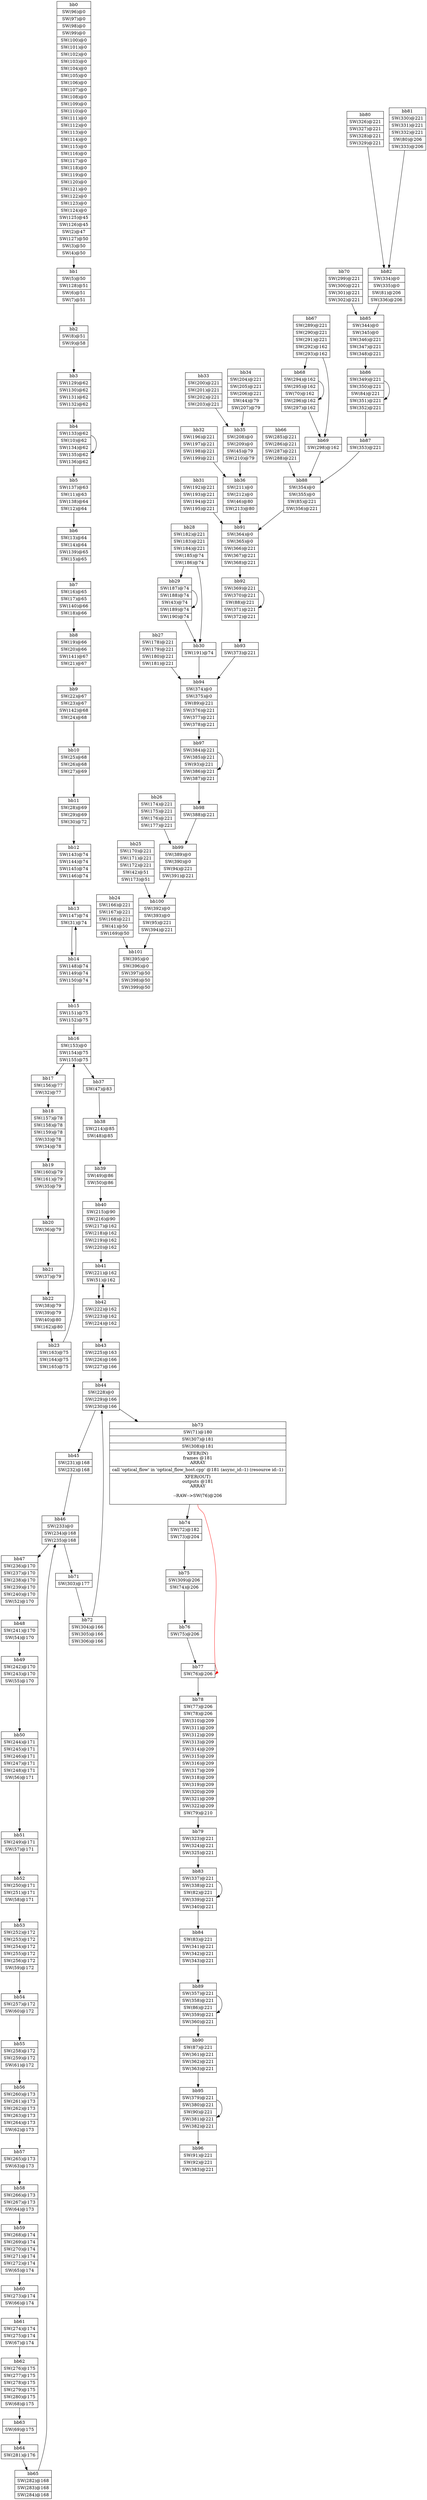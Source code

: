 digraph CDFG {
node [shape=record];
bb0 [shape=record, label = "{bb0|<x0x317e1b0>SW(96)@0\n|<x0x317ba20>SW(97)@0\n|<x0x317bbc0>SW(98)@0\n|<x0x317bcf0>SW(99)@0\n|<x0x317bfc0>SW(100)@0\n|<x0x317c170>SW(101)@0\n|<x0x317c320>SW(102)@0\n|<x0x317f080>SW(103)@0\n|<x0x317f230>SW(104)@0\n|<x0x317f2f0>SW(105)@0\n|<x0x317fb00>SW(106)@0\n|<x0x317f4c0>SW(107)@0\n|<x0x317f670>SW(108)@0\n|<x0x317f7a0>SW(109)@0\n|<x0x317f910>SW(110)@0\n|<x0x3180070>SW(111)@0\n|<x0x3180180>SW(112)@0\n|<x0x3180270>SW(113)@0\n|<x0x3180400>SW(114)@0\n|<x0x31804f0>SW(115)@0\n|<x0x31805e0>SW(116)@0\n|<x0x31806d0>SW(117)@0\n|<x0x3182100>SW(118)@0\n|<x0x3180870>SW(119)@0\n|<x0x3180930>SW(120)@0\n|<x0x3180a60>SW(121)@0\n|<x0x3180c00>SW(122)@0\n|<x0x3180cc0>SW(123)@0\n|<x0x3180db0>SW(124)@0\n|<x0x3180f60>SW(125)@45\n|<x0x31811a0>SW(126)@45\n|<x0x3160ec0>SW(2)@47\n|<x0x31813a0>SW(127)@50\n|<x0x31615c0>SW(3)@50\n|<x0x3161830>SW(4)@50\n}"];
bb1 [shape=record, label = "{bb1|<x0x3161a70>SW(5)@50\n|<x0x3181760>SW(128)@51\n|<x0x3161ba0>SW(6)@51\n|<x0x3161c60>SW(7)@51\n}"];
bb2 [shape=record, label = "{bb2|<x0x3161dc0>SW(8)@51\n|<x0x3161f30>SW(9)@58\n}"];
bb3 [shape=record, label = "{bb3|<x0x3181c70>SW(129)@62\n|<x0x3181d30>SW(130)@62\n|<x0x3182240>SW(131)@62\n|<x0x3182430>SW(132)@62\n}"];
bb4 [shape=record, label = "{bb4|<x0x3182780>SW(133)@62\n|<x0x3162130>SW(10)@62\n|<x0x31828e0>SW(134)@62\n|<x0x31829d0>SW(135)@62\n|<x0x3182b90>SW(136)@62\n}"];
bb5 [shape=record, label = "{bb5|<x0x3182e20>SW(137)@63\n|<x0x31624c0>SW(11)@63\n|<x0x3183080>SW(138)@64\n|<x0x3162690>SW(12)@64\n}"];
bb6 [shape=record, label = "{bb6|<x0x31629c0>SW(13)@64\n|<x0x3162cc0>SW(14)@64\n|<x0x3183500>SW(139)@65\n|<x0x3162f40>SW(15)@65\n}"];
bb7 [shape=record, label = "{bb7|<x0x3163280>SW(16)@65\n|<x0x3163590>SW(17)@65\n|<x0x31838c0>SW(140)@66\n|<x0x3163650>SW(18)@66\n}"];
bb8 [shape=record, label = "{bb8|<x0x3163990>SW(19)@66\n|<x0x3163a30>SW(20)@66\n|<x0x31825b0>SW(141)@67\n|<x0x3163ad0>SW(21)@67\n}"];
bb9 [shape=record, label = "{bb9|<x0x3163d00>SW(22)@67\n|<x0x3163da0>SW(23)@67\n|<x0x3184700>SW(142)@68\n|<x0x3163f10>SW(24)@68\n}"];
bb10 [shape=record, label = "{bb10|<x0x3164090>SW(25)@68\n|<x0x3164130>SW(26)@68\n|<x0x3164370>SW(27)@69\n}"];
bb11 [shape=record, label = "{bb11|<x0x31646c0>SW(28)@69\n|<x0x3164910>SW(29)@69\n|<x0x31652a0>SW(30)@72\n}"];
bb12 [shape=record, label = "{bb12|<x0x3184ee0>SW(143)@74\n|<x0x3184fd0>SW(144)@74\n|<x0x3185150>SW(145)@74\n|<x0x3185240>SW(146)@74\n}"];
bb13 [shape=record, label = "{bb13|<x0x3185480>SW(147)@74\n|<x0x3164a20>SW(31)@74\n}"];
bb14 [shape=record, label = "{bb14|<x0x3185850>SW(148)@74\n|<x0x3185a20>SW(149)@74\n|<x0x3185c40>SW(150)@74\n}"];
bb15 [shape=record, label = "{bb15|<x0x3185f10>SW(151)@75\n|<x0x31860e0>SW(152)@75\n}"];
bb16 [shape=record, label = "{bb16|<x0x31863d0>SW(153)@0\n|<x0x3186490>SW(154)@75\n|<x0x3183ca0>SW(155)@75\n}"];
bb17 [shape=record, label = "{bb17|<x0x31872e0>SW(156)@77\n|<x0x3165ed0>SW(32)@77\n}"];
bb18 [shape=record, label = "{bb18|<x0x3187550>SW(157)@78\n|<x0x3187700>SW(158)@78\n|<x0x31877c0>SW(159)@78\n|<x0x3165fe0>SW(33)@78\n|<x0x3166270>SW(34)@78\n}"];
bb19 [shape=record, label = "{bb19|<x0x3187c10>SW(160)@79\n|<x0x3187d00>SW(161)@79\n|<x0x3166440>SW(35)@79\n}"];
bb20 [shape=record, label = "{bb20|<x0x31665a0>SW(36)@79\n}"];
bb21 [shape=record, label = "{bb21|<x0x3166720>SW(37)@79\n}"];
bb22 [shape=record, label = "{bb22|<x0x3166860>SW(38)@79\n|<x0x3166900>SW(39)@79\n|<x0x31669c0>SW(40)@80\n|<x0x31883a0>SW(162)@80\n}"];
bb23 [shape=record, label = "{bb23|<x0x3188650>SW(163)@75\n|<x0x3188890>SW(164)@75\n|<x0x3188ed0>SW(165)@75\n}"];
bb24 [shape=record, label = "{bb24|<x0x3189150>SW(166)@221\n|<x0x3189240>SW(167)@221\n|<x0x3189330>SW(168)@221\n|<x0x3166c00>SW(41)@50\n|<x0x3189450>SW(169)@50\n}"];
bb25 [shape=record, label = "{bb25|<x0x3189660>SW(170)@221\n|<x0x3189750>SW(171)@221\n|<x0x3189840>SW(172)@221\n|<x0x3166ed0>SW(42)@51\n|<x0x31899e0>SW(173)@51\n}"];
bb26 [shape=record, label = "{bb26|<x0x3189c20>SW(174)@221\n|<x0x3189e70>SW(175)@221\n|<x0x3189f60>SW(176)@221\n|<x0x318a0e0>SW(177)@221\n}"];
bb27 [shape=record, label = "{bb27|<x0x318a320>SW(178)@221\n|<x0x318a3e0>SW(179)@221\n|<x0x318a4a0>SW(180)@221\n|<x0x318a640>SW(181)@221\n}"];
bb28 [shape=record, label = "{bb28|<x0x318a930>SW(182)@221\n|<x0x318b300>SW(183)@221\n|<x0x318b4a0>SW(184)@221\n|<x0x318b6e0>SW(185)@74\n|<x0x318b880>SW(186)@74\n}"];
bb29 [shape=record, label = "{bb29|<x0x318ba70>SW(187)@74\n|<x0x318bb60>SW(188)@74\n|<x0x3167210>SW(43)@74\n|<x0x318bc80>SW(189)@74\n|<x0x318bd70>SW(190)@74\n}"];
bb30 [shape=record, label = "{bb30|<x0x318bfb0>SW(191)@74\n}"];
bb31 [shape=record, label = "{bb31|<x0x318c330>SW(192)@221\n|<x0x318c420>SW(193)@221\n|<x0x318c5c0>SW(194)@221\n|<x0x318c760>SW(195)@221\n}"];
bb32 [shape=record, label = "{bb32|<x0x3186ba0>SW(196)@221\n|<x0x3186df0>SW(197)@221\n|<x0x3186f90>SW(198)@221\n|<x0x318c960>SW(199)@221\n}"];
bb33 [shape=record, label = "{bb33|<x0x318cbf0>SW(200)@221\n|<x0x318ce40>SW(201)@221\n|<x0x318cfe0>SW(202)@221\n|<x0x318e980>SW(203)@221\n}"];
bb34 [shape=record, label = "{bb34|<x0x318ec70>SW(204)@221\n|<x0x318eec0>SW(205)@221\n|<x0x318f060>SW(206)@221\n|<x0x31676c0>SW(44)@79\n|<x0x318fa20>SW(207)@79\n}"];
bb35 [shape=record, label = "{bb35|<x0x318f140>SW(208)@0\n|<x0x318f2c0>SW(209)@0\n|<x0x3167910>SW(45)@79\n|<x0x318f460>SW(210)@79\n}"];
bb36 [shape=record, label = "{bb36|<x0x3190170>SW(211)@0\n|<x0x31902a0>SW(212)@0\n|<x0x3167b80>SW(46)@80\n|<x0x31903c0>SW(213)@80\n}"];
bb37 [shape=record, label = "{bb37|<x0x3168a70>SW(47)@83\n}"];
bb38 [shape=record, label = "{bb38|<x0x31907f0>SW(214)@85\n|<x0x3168bb0>SW(48)@85\n}"];
bb39 [shape=record, label = "{bb39|<x0x3168e80>SW(49)@86\n|<x0x3169120>SW(50)@86\n}"];
bb40 [shape=record, label = "{bb40|<x0x3190be0>SW(215)@90\n|<x0x3190dc0>SW(216)@90\n|<x0x3190e80>SW(217)@162\n|<x0x31910e0>SW(218)@162\n|<x0x3191340>SW(219)@162\n|<x0x3191510>SW(220)@162\n}"];
bb41 [shape=record, label = "{bb41|<x0x31917a0>SW(221)@162\n|<x0x31693d0>SW(51)@162\n}"];
bb42 [shape=record, label = "{bb42|<x0x3191ac0>SW(222)@162\n|<x0x3191c90>SW(223)@162\n|<x0x3191eb0>SW(224)@162\n}"];
bb43 [shape=record, label = "{bb43|<x0x31923a0>SW(225)@163\n|<x0x3192600>SW(226)@166\n|<x0x31926c0>SW(227)@166\n}"];
bb44 [shape=record, label = "{bb44|<x0x3192900>SW(228)@0\n|<x0x31929c0>SW(229)@166\n|<x0x3192ab0>SW(230)@166\n}"];
bb45 [shape=record, label = "{bb45|<x0x3192da0>SW(231)@168\n|<x0x3192e90>SW(232)@168\n}"];
bb46 [shape=record, label = "{bb46|<x0x31930d0>SW(233)@0\n|<x0x3193270>SW(234)@168\n|<x0x3193480>SW(235)@168\n}"];
bb47 [shape=record, label = "{bb47|<x0x3193750>SW(236)@170\n|<x0x3194100>SW(237)@170\n|<x0x3193ea0>SW(238)@170\n|<x0x3193940>SW(239)@170\n|<x0x3193b20>SW(240)@170\n|<x0x3169850>SW(52)@170\n}"];
bb48 [shape=record, label = "{bb48|<x0x3194760>SW(241)@170\n|<x0x3169d90>SW(54)@170\n}"];
bb49 [shape=record, label = "{bb49|<x0x3194b10>SW(242)@170\n|<x0x3194cb0>SW(243)@170\n|<x0x316a130>SW(55)@170\n}"];
bb50 [shape=record, label = "{bb50|<x0x3194f50>SW(244)@171\n|<x0x31950f0>SW(245)@171\n|<x0x31951e0>SW(246)@171\n|<x0x31952d0>SW(247)@171\n|<x0x3195550>SW(248)@171\n|<x0x316a270>SW(56)@171\n}"];
bb51 [shape=record, label = "{bb51|<x0x3195870>SW(249)@171\n|<x0x316a510>SW(57)@171\n}"];
bb52 [shape=record, label = "{bb52|<x0x3195ba0>SW(250)@171\n|<x0x3195c90>SW(251)@171\n|<x0x316a7d0>SW(58)@171\n}"];
bb53 [shape=record, label = "{bb53|<x0x3195f00>SW(252)@172\n|<x0x3196140>SW(253)@172\n|<x0x31962e0>SW(254)@172\n|<x0x3196cc0>SW(255)@172\n|<x0x3196f40>SW(256)@172\n|<x0x316b3f0>SW(59)@172\n}"];
bb54 [shape=record, label = "{bb54|<x0x3197260>SW(257)@172\n|<x0x316b550>SW(60)@172\n}"];
bb55 [shape=record, label = "{bb55|<x0x3197660>SW(258)@172\n|<x0x3197800>SW(259)@172\n|<x0x316b7a0>SW(61)@172\n}"];
bb56 [shape=record, label = "{bb56|<x0x3197a50>SW(260)@173\n|<x0x3197c90>SW(261)@173\n|<x0x3197d80>SW(262)@173\n|<x0x3197f50>SW(263)@173\n|<x0x3198130>SW(264)@173\n|<x0x316b900>SW(62)@173\n}"];
bb57 [shape=record, label = "{bb57|<x0x3198450>SW(265)@173\n|<x0x316bc20>SW(63)@173\n}"];
bb58 [shape=record, label = "{bb58|<x0x3198850>SW(266)@173\n|<x0x31989f0>SW(267)@173\n|<x0x316bd60>SW(64)@173\n}"];
bb59 [shape=record, label = "{bb59|<x0x3199020>SW(268)@174\n|<x0x3199260>SW(269)@174\n|<x0x3199400>SW(270)@174\n|<x0x31994a0>SW(271)@174\n|<x0x3199590>SW(272)@174\n|<x0x316bf70>SW(65)@174\n}"];
bb60 [shape=record, label = "{bb60|<x0x3199800>SW(273)@174\n|<x0x316c0f0>SW(66)@174\n}"];
bb61 [shape=record, label = "{bb61|<x0x3199a70>SW(274)@174\n|<x0x3199cb0>SW(275)@174\n|<x0x316c3b0>SW(67)@174\n}"];
bb62 [shape=record, label = "{bb62|<x0x3199fb0>SW(276)@175\n|<x0x319a150>SW(277)@175\n|<x0x319a2f0>SW(278)@175\n|<x0x319a3e0>SW(279)@175\n|<x0x319a520>SW(280)@175\n|<x0x316c690>SW(68)@175\n}"];
bb63 [shape=record, label = "{bb63|<x0x316c930>SW(69)@175\n}"];
bb64 [shape=record, label = "{bb64|<x0x319a910>SW(281)@176\n}"];
bb65 [shape=record, label = "{bb65|<x0x319ce60>SW(282)@168\n|<x0x319d0a0>SW(283)@168\n|<x0x318dc80>SW(284)@168\n}"];
bb66 [shape=record, label = "{bb66|<x0x318dff0>SW(285)@221\n|<x0x318e190>SW(286)@221\n|<x0x318e300>SW(287)@221\n|<x0x318e540>SW(288)@221\n}"];
bb67 [shape=record, label = "{bb67|<x0x318e800>SW(289)@221\n|<x0x319d750>SW(290)@221\n|<x0x319d8f0>SW(291)@221\n|<x0x319db30>SW(292)@162\n|<x0x319dcd0>SW(293)@162\n}"];
bb68 [shape=record, label = "{bb68|<x0x319df10>SW(294)@162\n|<x0x319e170>SW(295)@162\n|<x0x316ccf0>SW(70)@162\n|<x0x319e290>SW(296)@162\n|<x0x319e410>SW(297)@162\n}"];
bb69 [shape=record, label = "{bb69|<x0x319e650>SW(298)@162\n}"];
bb70 [shape=record, label = "{bb70|<x0x319e9d0>SW(299)@221\n|<x0x319eac0>SW(300)@221\n|<x0x319ec60>SW(301)@221\n|<x0x319ee00>SW(302)@221\n}"];
bb71 [shape=record, label = "{bb71|<x0x319f0c0>SW(303)@177\n}"];
bb72 [shape=record, label = "{bb72|<x0x319f370>SW(304)@166\n|<x0x319f5b0>SW(305)@166\n|<x0x319f780>SW(306)@166\n}"];
bb73 [shape=record, label = "{bb73|<x0x316d9f0>SW(71)@180\n|<x0x319fb00>SW(307)@181\n|<x0x319fbf0>SW(308)@181\n|<x0x31b1a70>XFER(IN)\nframes @181\nARRAY\n|<x0x24b4330>call 'optical_flow' in 'optical_flow_host.cpp' @181 (async_id:-1) (resource id:-1)\n|<x0x31b1b40>XFER(OUT)\noutputs @181\nARRAY\n\n--RAW--\>SW(76)@206\n\n}"];
bb74 [shape=record, label = "{bb74|<x0x316e060>SW(72)@182\n|<x0x316df60>SW(73)@204\n}"];
bb75 [shape=record, label = "{bb75|<x0x319fff0>SW(309)@206\n|<x0x316e150>SW(74)@206\n}"];
bb76 [shape=record, label = "{bb76|<x0x316e290>SW(75)@206\n}"];
bb77 [shape=record, label = "{bb77|<x0x316e4a0>SW(76)@206\n}"];
bb78 [shape=record, label = "{bb78|<x0x316e790>SW(77)@206\n|<x0x316e960>SW(78)@206\n|<x0x31a05c0>SW(310)@209\n|<x0x31a0830>SW(311)@209\n|<x0x31a09d0>SW(312)@209\n|<x0x31a0b80>SW(313)@209\n|<x0x31a0d20>SW(314)@209\n|<x0x31a0e10>SW(315)@209\n|<x0x31a1030>SW(316)@209\n|<x0x31a10f0>SW(317)@209\n|<x0x31a11c0>SW(318)@209\n|<x0x31a1400>SW(319)@209\n|<x0x31a15d0>SW(320)@209\n|<x0x31a1e90>SW(321)@209\n|<x0x31a1f60>SW(322)@209\n|<x0x316eb30>SW(79)@210\n}"];
bb79 [shape=record, label = "{bb79|<x0x31a2280>SW(323)@221\n|<x0x31a2370>SW(324)@221\n|<x0x31a2430>SW(325)@221\n}"];
bb80 [shape=record, label = "{bb80|<x0x31a2640>SW(326)@221\n|<x0x31a27e0>SW(327)@221\n|<x0x31a28d0>SW(328)@221\n|<x0x31a29c0>SW(329)@221\n}"];
bb81 [shape=record, label = "{bb81|<x0x31a2d40>SW(330)@221\n|<x0x31a2ee0>SW(331)@221\n|<x0x31a3080>SW(332)@221\n|<x0x316eee0>SW(80)@206\n|<x0x31a3220>SW(333)@206\n}"];
bb82 [shape=record, label = "{bb82|<x0x31a3510>SW(334)@0\n|<x0x31a3640>SW(335)@0\n|<x0x316ef80>SW(81)@206\n|<x0x31a37c0>SW(336)@206\n}"];
bb83 [shape=record, label = "{bb83|<x0x31a3b40>SW(337)@221\n|<x0x31a4520>SW(338)@221\n|<x0x316f130>SW(82)@221\n|<x0x31a4640>SW(339)@221\n|<x0x31a47f0>SW(340)@221\n}"];
bb84 [shape=record, label = "{bb84|<x0x316f390>SW(83)@221\n|<x0x31a4a30>SW(341)@221\n|<x0x31a4b90>SW(342)@221\n|<x0x31a4c60>SW(343)@221\n}"];
bb85 [shape=record, label = "{bb85|<x0x31a4ea0>SW(344)@0\n|<x0x31a4f90>SW(345)@0\n|<x0x31a5080>SW(346)@221\n|<x0x31a5310>SW(347)@221\n|<x0x31a54e0>SW(348)@221\n}"];
bb86 [shape=record, label = "{bb86|<x0x31a5770>SW(349)@221\n|<x0x31a5930>SW(350)@221\n|<x0x3170110>SW(84)@221\n|<x0x31a5a90>SW(351)@221\n|<x0x31a5c30>SW(352)@221\n}"];
bb87 [shape=record, label = "{bb87|<x0x31a5ef0>SW(353)@221\n}"];
bb88 [shape=record, label = "{bb88|<x0x31a6af0>SW(354)@0\n|<x0x31a6bf0>SW(355)@0\n|<x0x3170330>SW(85)@221\n|<x0x31a6da0>SW(356)@221\n}"];
bb89 [shape=record, label = "{bb89|<x0x31a6fe0>SW(357)@221\n|<x0x31a70a0>SW(358)@221\n|<x0x3170510>SW(86)@221\n|<x0x31a71c0>SW(359)@221\n|<x0x31a7340>SW(360)@221\n}"];
bb90 [shape=record, label = "{bb90|<x0x3170670>SW(87)@221\n|<x0x31a7660>SW(361)@221\n|<x0x31a7900>SW(362)@221\n|<x0x31a7af0>SW(363)@221\n}"];
bb91 [shape=record, label = "{bb91|<x0x31a7d80>SW(364)@0\n|<x0x31a7f30>SW(365)@0\n|<x0x31a7ff0>SW(366)@221\n|<x0x31a80b0>SW(367)@221\n|<x0x31a8280>SW(368)@221\n}"];
bb92 [shape=record, label = "{bb92|<x0x31a8570>SW(369)@221\n|<x0x31a9190>SW(370)@221\n|<x0x3170890>SW(88)@221\n|<x0x31a92b0>SW(371)@221\n|<x0x31a9460>SW(372)@221\n}"];
bb93 [shape=record, label = "{bb93|<x0x31a9670>SW(373)@221\n}"];
bb94 [shape=record, label = "{bb94|<x0x31a97f0>SW(374)@0\n|<x0x31a98e0>SW(375)@0\n|<x0x3170a90>SW(89)@221\n|<x0x31a9a40>SW(376)@221\n|<x0x31a9c40>SW(377)@221\n|<x0x31a9d00>SW(378)@221\n}"];
bb95 [shape=record, label = "{bb95|<x0x31aa080>SW(379)@221\n|<x0x31aa250>SW(380)@221\n|<x0x3170bf0>SW(90)@221\n|<x0x31aa420>SW(381)@221\n|<x0x31aa680>SW(382)@221\n}"];
bb96 [shape=record, label = "{bb96|<x0x3170d30>SW(91)@221\n|<x0x3170f70>SW(92)@221\n|<x0x31aa9b0>SW(383)@221\n}"];
bb97 [shape=record, label = "{bb97|<x0x31aac60>SW(384)@221\n|<x0x31aaed0>SW(385)@221\n|<x0x3171200>SW(93)@221\n|<x0x31ab4d0>SW(386)@221\n|<x0x31ab570>SW(387)@221\n}"];
bb98 [shape=record, label = "{bb98|<x0x31ab830>SW(388)@221\n}"];
bb99 [shape=record, label = "{bb99|<x0x31aba70>SW(389)@0\n|<x0x31abb30>SW(390)@0\n|<x0x31714e0>SW(94)@221\n|<x0x31abc50>SW(391)@221\n}"];
bb100 [shape=record, label = "{bb100|<x0x31abf40>SW(392)@0\n|<x0x31ac030>SW(393)@0\n|<x0x3171f30>SW(95)@221\n|<x0x31ac150>SW(394)@221\n}"];
bb101 [shape=record, label = "{bb101|<x0x31ac4d0>SW(395)@0\n|<x0x31ac5c0>SW(396)@0\n|<x0x31ac740>SW(397)@50\n|<x0x31ac8f0>SW(398)@50\n|<x0x31aca90>SW(399)@50\n}"];
bb0 -> bb1
bb1 -> bb2
bb2 -> bb3
bb3 -> bb4
bb4 -> bb5
bb4 -> bb4
bb5 -> bb6
bb6 -> bb7
bb7 -> bb8
bb8 -> bb9
bb9 -> bb10
bb10 -> bb11
bb11 -> bb12
bb12 -> bb13
bb13 -> bb14
bb14 -> bb15
bb14 -> bb13
bb15 -> bb16
bb16 -> bb17
bb16 -> bb37
bb17 -> bb18
bb18 -> bb19
bb19 -> bb20
bb20 -> bb21
bb21 -> bb22
bb22 -> bb23
bb23 -> bb16
bb24 -> bb101
bb25 -> bb100
bb26 -> bb99
bb27 -> bb94
bb28 -> bb30
bb28 -> bb29
bb29 -> bb30
bb29 -> bb29
bb30 -> bb94
bb31 -> bb91
bb32 -> bb36
bb33 -> bb35
bb34 -> bb35
bb35 -> bb36
bb36 -> bb91
bb37 -> bb38
bb38 -> bb39
bb39 -> bb40
bb40 -> bb41
bb41 -> bb42
bb42 -> bb43
bb42 -> bb41
bb43 -> bb44
bb44 -> bb45
bb44 -> bb73
bb45 -> bb46
bb46 -> bb47
bb46 -> bb71
bb47 -> bb48
bb48 -> bb49
bb49 -> bb50
bb50 -> bb51
bb51 -> bb52
bb52 -> bb53
bb53 -> bb54
bb54 -> bb55
bb55 -> bb56
bb56 -> bb57
bb57 -> bb58
bb58 -> bb59
bb59 -> bb60
bb60 -> bb61
bb61 -> bb62
bb62 -> bb63
bb63 -> bb64
bb64 -> bb65
bb65 -> bb46
bb66 -> bb88
bb67 -> bb69
bb67 -> bb68
bb68 -> bb69
bb68 -> bb68
bb69 -> bb88
bb70 -> bb85
bb71 -> bb72
bb72 -> bb44
bb73 -> bb74
bb74 -> bb75
bb75 -> bb76
bb76 -> bb77
bb77 -> bb78
bb78 -> bb79
bb79 -> bb83
bb80 -> bb82
bb81 -> bb82
bb82 -> bb85
bb83 -> bb84
bb83 -> bb83
bb84 -> bb89
bb85 -> bb86
bb86 -> bb87
bb86 -> bb86
bb87 -> bb88
bb88 -> bb91
bb89 -> bb90
bb89 -> bb89
bb90 -> bb95
bb91 -> bb92
bb92 -> bb93
bb92 -> bb92
bb93 -> bb94
bb94 -> bb97
bb95 -> bb96
bb95 -> bb95
bb97 -> bb98
bb97 -> bb97
bb98 -> bb99
bb99 -> bb100
bb100 -> bb101
bb73:x0x31b1b40 -> bb77:x0x316e4a0[color=red]
}
